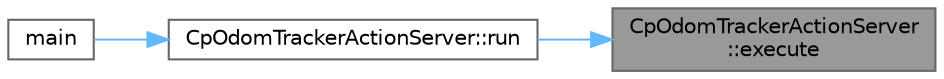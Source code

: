 digraph "CpOdomTrackerActionServer::execute"
{
 // LATEX_PDF_SIZE
  bgcolor="transparent";
  edge [fontname=Helvetica,fontsize=10,labelfontname=Helvetica,labelfontsize=10];
  node [fontname=Helvetica,fontsize=10,shape=box,height=0.2,width=0.4];
  rankdir="RL";
  Node1 [label="CpOdomTrackerActionServer\l::execute",height=0.2,width=0.4,color="gray40", fillcolor="grey60", style="filled", fontcolor="black",tooltip=" "];
  Node1 -> Node2 [dir="back",color="steelblue1",style="solid"];
  Node2 [label="CpOdomTrackerActionServer::run",height=0.2,width=0.4,color="grey40", fillcolor="white", style="filled",URL="$classCpOdomTrackerActionServer.html#a87b52becfbea05097d198d3ac0386d3c",tooltip=" "];
  Node2 -> Node3 [dir="back",color="steelblue1",style="solid"];
  Node3 [label="main",height=0.2,width=0.4,color="grey40", fillcolor="white", style="filled",URL="$cp__odom__tracker__node_8cpp.html#a3c04138a5bfe5d72780bb7e82a18e627",tooltip=" "];
}
